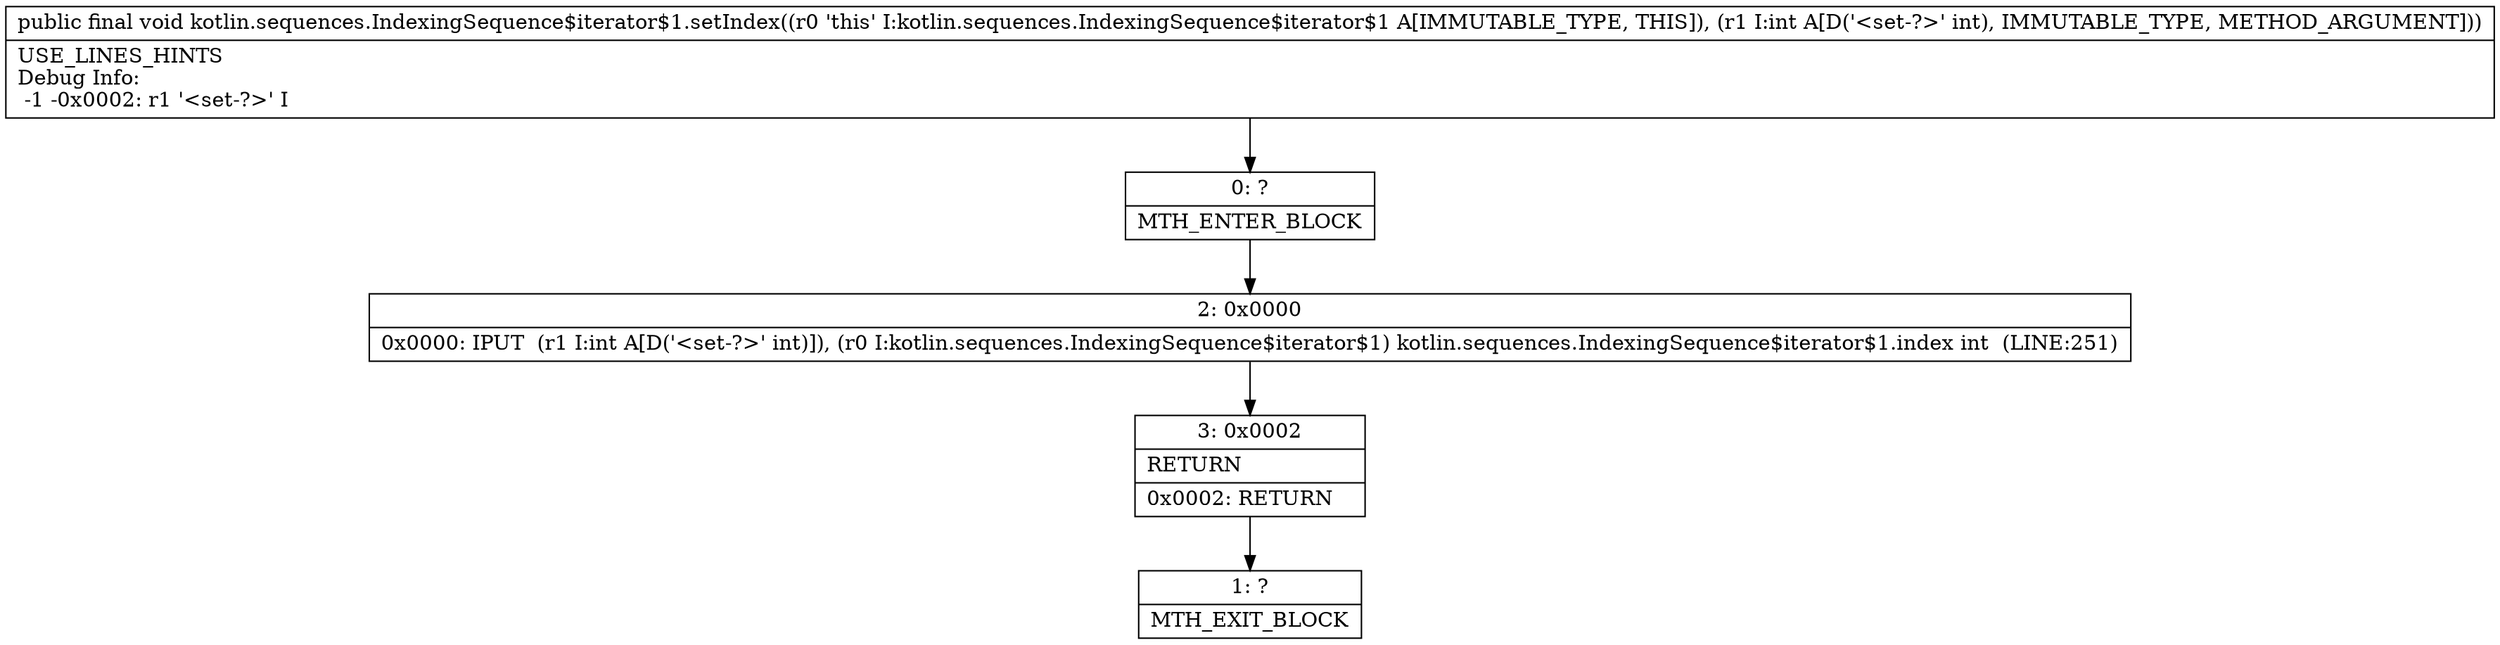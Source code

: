 digraph "CFG forkotlin.sequences.IndexingSequence$iterator$1.setIndex(I)V" {
Node_0 [shape=record,label="{0\:\ ?|MTH_ENTER_BLOCK\l}"];
Node_2 [shape=record,label="{2\:\ 0x0000|0x0000: IPUT  (r1 I:int A[D('\<set\-?\>' int)]), (r0 I:kotlin.sequences.IndexingSequence$iterator$1) kotlin.sequences.IndexingSequence$iterator$1.index int  (LINE:251)\l}"];
Node_3 [shape=record,label="{3\:\ 0x0002|RETURN\l|0x0002: RETURN   \l}"];
Node_1 [shape=record,label="{1\:\ ?|MTH_EXIT_BLOCK\l}"];
MethodNode[shape=record,label="{public final void kotlin.sequences.IndexingSequence$iterator$1.setIndex((r0 'this' I:kotlin.sequences.IndexingSequence$iterator$1 A[IMMUTABLE_TYPE, THIS]), (r1 I:int A[D('\<set\-?\>' int), IMMUTABLE_TYPE, METHOD_ARGUMENT]))  | USE_LINES_HINTS\lDebug Info:\l  \-1 \-0x0002: r1 '\<set\-?\>' I\l}"];
MethodNode -> Node_0;Node_0 -> Node_2;
Node_2 -> Node_3;
Node_3 -> Node_1;
}

